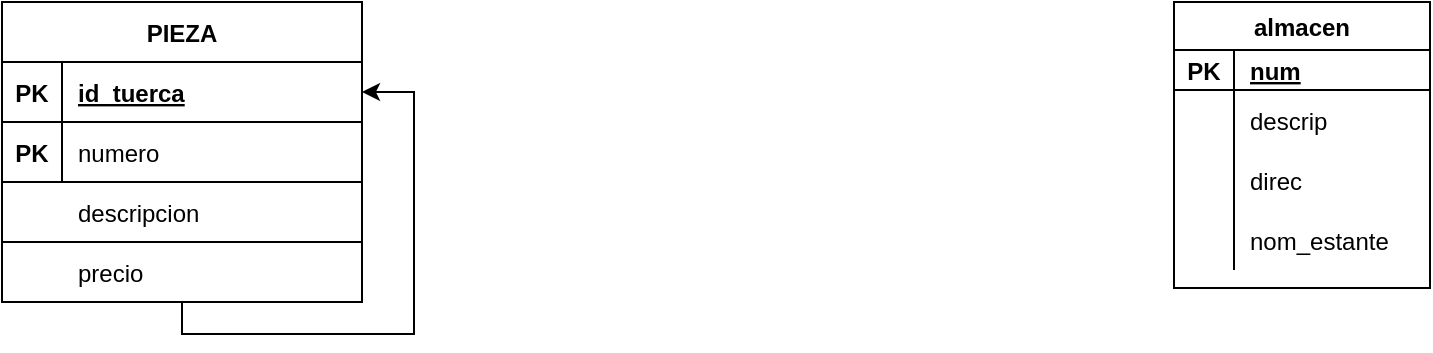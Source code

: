 <mxfile version="20.1.2" type="github">
  <diagram id="FxPRVmeyyBTVfhNJRnU-" name="Página-1">
    <mxGraphModel dx="782" dy="412" grid="0" gridSize="10" guides="1" tooltips="1" connect="1" arrows="1" fold="1" page="1" pageScale="1" pageWidth="827" pageHeight="1169" math="0" shadow="0">
      <root>
        <mxCell id="0" />
        <mxCell id="1" parent="0" />
        <mxCell id="ZTdebMv5ZZNX6EytbIy5-16" value="PIEZA" style="shape=table;startSize=30;container=1;collapsible=1;childLayout=tableLayout;fixedRows=1;rowLines=0;fontStyle=1;align=center;resizeLast=1;" vertex="1" parent="1">
          <mxGeometry x="70" y="210" width="180" height="150" as="geometry">
            <mxRectangle x="70" y="210" width="68" height="30" as="alternateBounds" />
          </mxGeometry>
        </mxCell>
        <mxCell id="ZTdebMv5ZZNX6EytbIy5-17" value="" style="shape=tableRow;horizontal=0;startSize=0;swimlaneHead=0;swimlaneBody=0;fillColor=none;collapsible=0;dropTarget=0;points=[[0,0.5],[1,0.5]];portConstraint=eastwest;top=0;left=0;right=0;bottom=1;" vertex="1" parent="ZTdebMv5ZZNX6EytbIy5-16">
          <mxGeometry y="30" width="180" height="30" as="geometry" />
        </mxCell>
        <mxCell id="ZTdebMv5ZZNX6EytbIy5-18" value="PK" style="shape=partialRectangle;connectable=0;fillColor=none;top=0;left=0;bottom=0;right=0;fontStyle=1;overflow=hidden;" vertex="1" parent="ZTdebMv5ZZNX6EytbIy5-17">
          <mxGeometry width="30" height="30" as="geometry">
            <mxRectangle width="30" height="30" as="alternateBounds" />
          </mxGeometry>
        </mxCell>
        <mxCell id="ZTdebMv5ZZNX6EytbIy5-19" value="id_tuerca" style="shape=partialRectangle;connectable=0;fillColor=none;top=0;left=0;bottom=0;right=0;align=left;spacingLeft=6;fontStyle=5;overflow=hidden;" vertex="1" parent="ZTdebMv5ZZNX6EytbIy5-17">
          <mxGeometry x="30" width="150" height="30" as="geometry">
            <mxRectangle width="150" height="30" as="alternateBounds" />
          </mxGeometry>
        </mxCell>
        <mxCell id="ZTdebMv5ZZNX6EytbIy5-20" value="" style="shape=tableRow;horizontal=0;startSize=0;swimlaneHead=0;swimlaneBody=0;fillColor=none;collapsible=0;dropTarget=0;points=[[0,0.5],[1,0.5]];portConstraint=eastwest;top=0;left=0;right=0;bottom=0;" vertex="1" parent="ZTdebMv5ZZNX6EytbIy5-16">
          <mxGeometry y="60" width="180" height="30" as="geometry" />
        </mxCell>
        <mxCell id="ZTdebMv5ZZNX6EytbIy5-21" value="PK" style="shape=partialRectangle;connectable=0;fillColor=none;top=0;left=0;bottom=0;right=0;editable=1;overflow=hidden;fontStyle=1" vertex="1" parent="ZTdebMv5ZZNX6EytbIy5-20">
          <mxGeometry width="30" height="30" as="geometry">
            <mxRectangle width="30" height="30" as="alternateBounds" />
          </mxGeometry>
        </mxCell>
        <mxCell id="ZTdebMv5ZZNX6EytbIy5-22" value="numero" style="shape=partialRectangle;connectable=0;fillColor=none;top=0;left=0;bottom=0;right=0;align=left;spacingLeft=6;overflow=hidden;" vertex="1" parent="ZTdebMv5ZZNX6EytbIy5-20">
          <mxGeometry x="30" width="150" height="30" as="geometry">
            <mxRectangle width="150" height="30" as="alternateBounds" />
          </mxGeometry>
        </mxCell>
        <mxCell id="ZTdebMv5ZZNX6EytbIy5-43" style="edgeStyle=orthogonalEdgeStyle;rounded=0;orthogonalLoop=1;jettySize=auto;html=1;entryX=1;entryY=0.5;entryDx=0;entryDy=0;" edge="1" parent="ZTdebMv5ZZNX6EytbIy5-16" source="ZTdebMv5ZZNX6EytbIy5-16" target="ZTdebMv5ZZNX6EytbIy5-17">
          <mxGeometry relative="1" as="geometry">
            <mxPoint x="254" y="57" as="targetPoint" />
            <Array as="points">
              <mxPoint x="90" y="166" />
              <mxPoint x="206" y="166" />
              <mxPoint x="206" y="45" />
            </Array>
          </mxGeometry>
        </mxCell>
        <mxCell id="wzzWnJTyB5C26cYD1d-t-14" value="almacen" style="shape=table;startSize=24;container=1;collapsible=1;childLayout=tableLayout;fixedRows=1;rowLines=0;fontStyle=1;align=center;resizeLast=1;" vertex="1" parent="1">
          <mxGeometry x="656" y="210" width="128" height="143" as="geometry" />
        </mxCell>
        <mxCell id="wzzWnJTyB5C26cYD1d-t-15" value="" style="shape=tableRow;horizontal=0;startSize=0;swimlaneHead=0;swimlaneBody=0;fillColor=none;collapsible=0;dropTarget=0;points=[[0,0.5],[1,0.5]];portConstraint=eastwest;top=0;left=0;right=0;bottom=1;" vertex="1" parent="wzzWnJTyB5C26cYD1d-t-14">
          <mxGeometry y="24" width="128" height="20" as="geometry" />
        </mxCell>
        <mxCell id="wzzWnJTyB5C26cYD1d-t-16" value="PK" style="shape=partialRectangle;connectable=0;fillColor=none;top=0;left=0;bottom=0;right=0;fontStyle=1;overflow=hidden;" vertex="1" parent="wzzWnJTyB5C26cYD1d-t-15">
          <mxGeometry width="30" height="20" as="geometry">
            <mxRectangle width="30" height="20" as="alternateBounds" />
          </mxGeometry>
        </mxCell>
        <mxCell id="wzzWnJTyB5C26cYD1d-t-17" value="num" style="shape=partialRectangle;connectable=0;fillColor=none;top=0;left=0;bottom=0;right=0;align=left;spacingLeft=6;fontStyle=5;overflow=hidden;" vertex="1" parent="wzzWnJTyB5C26cYD1d-t-15">
          <mxGeometry x="30" width="98" height="20" as="geometry">
            <mxRectangle width="98" height="20" as="alternateBounds" />
          </mxGeometry>
        </mxCell>
        <mxCell id="wzzWnJTyB5C26cYD1d-t-18" value="" style="shape=tableRow;horizontal=0;startSize=0;swimlaneHead=0;swimlaneBody=0;fillColor=none;collapsible=0;dropTarget=0;points=[[0,0.5],[1,0.5]];portConstraint=eastwest;top=0;left=0;right=0;bottom=0;" vertex="1" parent="wzzWnJTyB5C26cYD1d-t-14">
          <mxGeometry y="44" width="128" height="30" as="geometry" />
        </mxCell>
        <mxCell id="wzzWnJTyB5C26cYD1d-t-19" value="" style="shape=partialRectangle;connectable=0;fillColor=none;top=0;left=0;bottom=0;right=0;editable=1;overflow=hidden;" vertex="1" parent="wzzWnJTyB5C26cYD1d-t-18">
          <mxGeometry width="30" height="30" as="geometry">
            <mxRectangle width="30" height="30" as="alternateBounds" />
          </mxGeometry>
        </mxCell>
        <mxCell id="wzzWnJTyB5C26cYD1d-t-20" value="descrip" style="shape=partialRectangle;connectable=0;fillColor=none;top=0;left=0;bottom=0;right=0;align=left;spacingLeft=6;overflow=hidden;" vertex="1" parent="wzzWnJTyB5C26cYD1d-t-18">
          <mxGeometry x="30" width="98" height="30" as="geometry">
            <mxRectangle width="98" height="30" as="alternateBounds" />
          </mxGeometry>
        </mxCell>
        <mxCell id="wzzWnJTyB5C26cYD1d-t-21" value="" style="shape=tableRow;horizontal=0;startSize=0;swimlaneHead=0;swimlaneBody=0;fillColor=none;collapsible=0;dropTarget=0;points=[[0,0.5],[1,0.5]];portConstraint=eastwest;top=0;left=0;right=0;bottom=0;" vertex="1" parent="wzzWnJTyB5C26cYD1d-t-14">
          <mxGeometry y="74" width="128" height="30" as="geometry" />
        </mxCell>
        <mxCell id="wzzWnJTyB5C26cYD1d-t-22" value="" style="shape=partialRectangle;connectable=0;fillColor=none;top=0;left=0;bottom=0;right=0;editable=1;overflow=hidden;" vertex="1" parent="wzzWnJTyB5C26cYD1d-t-21">
          <mxGeometry width="30" height="30" as="geometry">
            <mxRectangle width="30" height="30" as="alternateBounds" />
          </mxGeometry>
        </mxCell>
        <mxCell id="wzzWnJTyB5C26cYD1d-t-23" value="direc" style="shape=partialRectangle;connectable=0;fillColor=none;top=0;left=0;bottom=0;right=0;align=left;spacingLeft=6;overflow=hidden;" vertex="1" parent="wzzWnJTyB5C26cYD1d-t-21">
          <mxGeometry x="30" width="98" height="30" as="geometry">
            <mxRectangle width="98" height="30" as="alternateBounds" />
          </mxGeometry>
        </mxCell>
        <mxCell id="wzzWnJTyB5C26cYD1d-t-24" value="" style="shape=tableRow;horizontal=0;startSize=0;swimlaneHead=0;swimlaneBody=0;fillColor=none;collapsible=0;dropTarget=0;points=[[0,0.5],[1,0.5]];portConstraint=eastwest;top=0;left=0;right=0;bottom=0;" vertex="1" parent="wzzWnJTyB5C26cYD1d-t-14">
          <mxGeometry y="104" width="128" height="30" as="geometry" />
        </mxCell>
        <mxCell id="wzzWnJTyB5C26cYD1d-t-25" value="" style="shape=partialRectangle;connectable=0;fillColor=none;top=0;left=0;bottom=0;right=0;editable=1;overflow=hidden;" vertex="1" parent="wzzWnJTyB5C26cYD1d-t-24">
          <mxGeometry width="30" height="30" as="geometry">
            <mxRectangle width="30" height="30" as="alternateBounds" />
          </mxGeometry>
        </mxCell>
        <mxCell id="wzzWnJTyB5C26cYD1d-t-26" value="nom_estante" style="shape=partialRectangle;connectable=0;fillColor=none;top=0;left=0;bottom=0;right=0;align=left;spacingLeft=6;overflow=hidden;" vertex="1" parent="wzzWnJTyB5C26cYD1d-t-24">
          <mxGeometry x="30" width="98" height="30" as="geometry">
            <mxRectangle width="98" height="30" as="alternateBounds" />
          </mxGeometry>
        </mxCell>
        <mxCell id="ZTdebMv5ZZNX6EytbIy5-38" value="" style="line;strokeWidth=1;rotatable=0;dashed=0;labelPosition=right;align=left;verticalAlign=middle;spacingTop=0;spacingLeft=6;points=[];portConstraint=eastwest;" vertex="1" parent="1">
          <mxGeometry x="70" y="295" width="180" height="10" as="geometry" />
        </mxCell>
        <mxCell id="ZTdebMv5ZZNX6EytbIy5-39" value="" style="shape=partialRectangle;connectable=0;fillColor=none;top=0;left=0;bottom=0;right=0;editable=1;overflow=hidden;fontStyle=1" vertex="1" parent="1">
          <mxGeometry x="70" y="300" width="30" height="30" as="geometry">
            <mxRectangle width="30" height="30" as="alternateBounds" />
          </mxGeometry>
        </mxCell>
        <mxCell id="ZTdebMv5ZZNX6EytbIy5-40" value="descripcion" style="shape=partialRectangle;connectable=0;fillColor=none;top=0;left=0;bottom=0;right=0;align=left;spacingLeft=6;overflow=hidden;" vertex="1" parent="1">
          <mxGeometry x="100" y="300" width="150" height="30" as="geometry">
            <mxRectangle width="150" height="30" as="alternateBounds" />
          </mxGeometry>
        </mxCell>
        <mxCell id="ZTdebMv5ZZNX6EytbIy5-41" value="precio" style="shape=partialRectangle;connectable=0;fillColor=none;top=0;left=0;bottom=0;right=0;align=left;spacingLeft=6;overflow=hidden;" vertex="1" parent="1">
          <mxGeometry x="100" y="330" width="150" height="30" as="geometry">
            <mxRectangle width="150" height="30" as="alternateBounds" />
          </mxGeometry>
        </mxCell>
        <mxCell id="ZTdebMv5ZZNX6EytbIy5-42" value="" style="endArrow=none;html=1;rounded=0;" edge="1" parent="1">
          <mxGeometry relative="1" as="geometry">
            <mxPoint x="70" y="330" as="sourcePoint" />
            <mxPoint x="250" y="330" as="targetPoint" />
          </mxGeometry>
        </mxCell>
      </root>
    </mxGraphModel>
  </diagram>
</mxfile>
